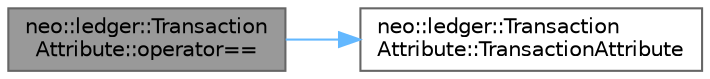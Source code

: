 digraph "neo::ledger::TransactionAttribute::operator=="
{
 // LATEX_PDF_SIZE
  bgcolor="transparent";
  edge [fontname=Helvetica,fontsize=10,labelfontname=Helvetica,labelfontsize=10];
  node [fontname=Helvetica,fontsize=10,shape=box,height=0.2,width=0.4];
  rankdir="LR";
  Node1 [id="Node000001",label="neo::ledger::Transaction\lAttribute::operator==",height=0.2,width=0.4,color="gray40", fillcolor="grey60", style="filled", fontcolor="black",tooltip="Checks if this TransactionAttribute is equal to another TransactionAttribute."];
  Node1 -> Node2 [id="edge1_Node000001_Node000002",color="steelblue1",style="solid",tooltip=" "];
  Node2 [id="Node000002",label="neo::ledger::Transaction\lAttribute::TransactionAttribute",height=0.2,width=0.4,color="grey40", fillcolor="white", style="filled",URL="$classneo_1_1ledger_1_1_transaction_attribute.html#af93e5abcd8e3d4bf4bffc2d66c26b0eb",tooltip="Constructs an empty TransactionAttribute."];
}
